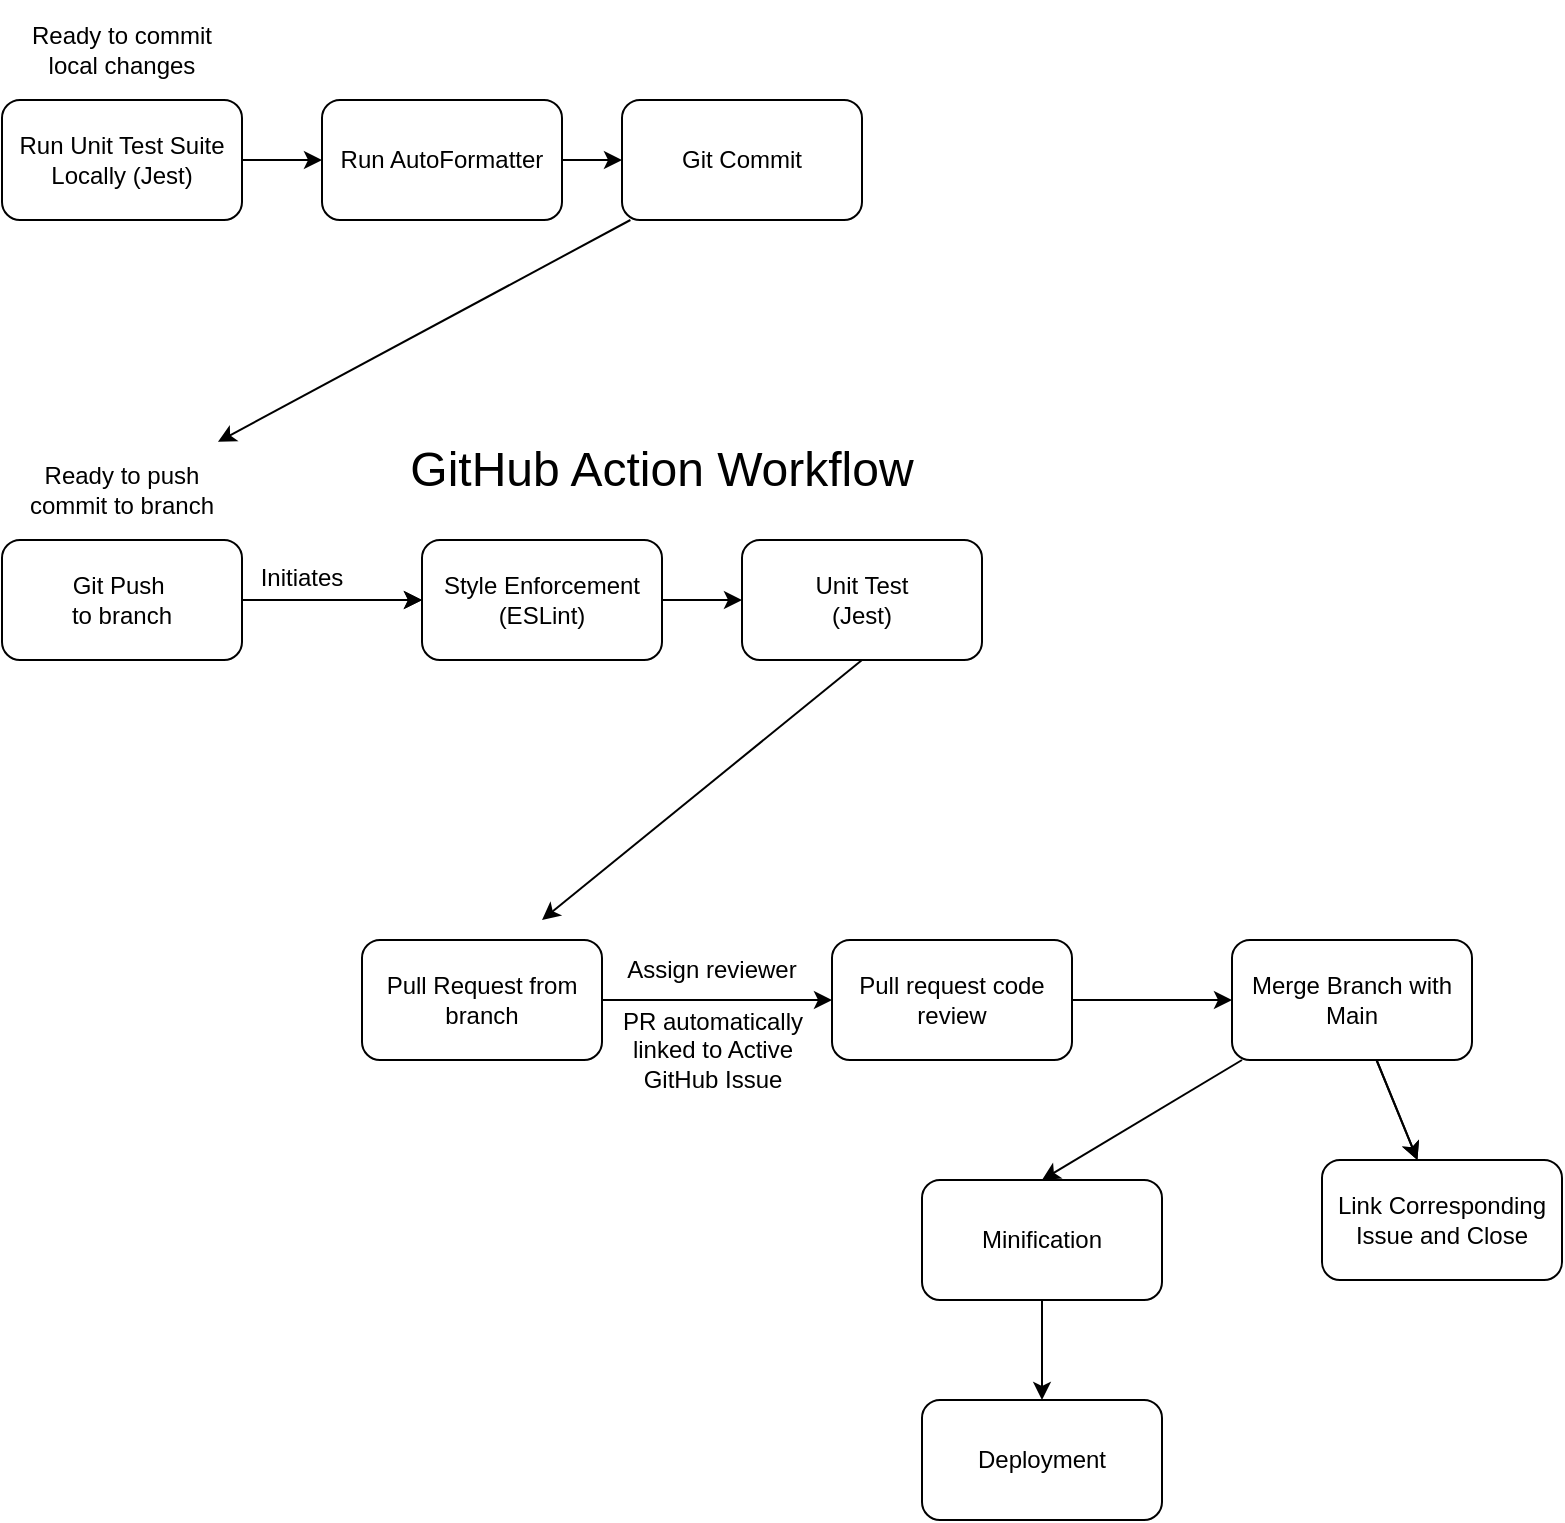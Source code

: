 <mxfile>
    <diagram id="LasZ1wvHTWYzx7lPKC6F" name="Page-1">
        <mxGraphModel dx="640" dy="511" grid="1" gridSize="10" guides="1" tooltips="1" connect="1" arrows="1" fold="1" page="1" pageScale="1" pageWidth="850" pageHeight="1100" math="0" shadow="0">
            <root>
                <mxCell id="0"/>
                <mxCell id="1" parent="0"/>
                <mxCell id="4" value="" style="edgeStyle=none;html=1;" parent="1" source="2" target="3" edge="1">
                    <mxGeometry relative="1" as="geometry"/>
                </mxCell>
                <mxCell id="22" value="" style="edgeStyle=none;html=1;fontSize=24;" parent="1" source="2" target="3" edge="1">
                    <mxGeometry relative="1" as="geometry"/>
                </mxCell>
                <mxCell id="2" value="Git Push&amp;nbsp;&lt;br&gt;to branch" style="rounded=1;whiteSpace=wrap;html=1;" parent="1" vertex="1">
                    <mxGeometry x="50" y="290" width="120" height="60" as="geometry"/>
                </mxCell>
                <mxCell id="6" value="" style="edgeStyle=none;html=1;" parent="1" source="3" target="5" edge="1">
                    <mxGeometry relative="1" as="geometry"/>
                </mxCell>
                <mxCell id="3" value="Style Enforcement&lt;br&gt;(ESLint)" style="whiteSpace=wrap;html=1;rounded=1;" parent="1" vertex="1">
                    <mxGeometry x="260" y="290" width="120" height="60" as="geometry"/>
                </mxCell>
                <mxCell id="5" value="Unit Test&lt;br&gt;(Jest)" style="whiteSpace=wrap;html=1;rounded=1;" parent="1" vertex="1">
                    <mxGeometry x="420" y="290" width="120" height="60" as="geometry"/>
                </mxCell>
                <mxCell id="11" value="Ready to push commit to branch" style="text;html=1;strokeColor=none;fillColor=none;align=center;verticalAlign=middle;whiteSpace=wrap;rounded=0;" parent="1" vertex="1">
                    <mxGeometry x="55" y="240" width="110" height="50" as="geometry"/>
                </mxCell>
                <mxCell id="12" value="Ready to commit local changes" style="text;html=1;strokeColor=none;fillColor=none;align=center;verticalAlign=middle;whiteSpace=wrap;rounded=0;" parent="1" vertex="1">
                    <mxGeometry x="55" y="20" width="110" height="50" as="geometry"/>
                </mxCell>
                <mxCell id="13" value="&lt;font style=&quot;font-size: 24px;&quot;&gt;GitHub Action Workflow&lt;/font&gt;" style="text;html=1;strokeColor=none;fillColor=none;align=center;verticalAlign=middle;whiteSpace=wrap;rounded=0;" parent="1" vertex="1">
                    <mxGeometry x="250" y="240" width="260" height="30" as="geometry"/>
                </mxCell>
                <mxCell id="20" value="" style="edgeStyle=none;html=1;fontSize=24;" parent="1" source="14" target="19" edge="1">
                    <mxGeometry relative="1" as="geometry"/>
                </mxCell>
                <mxCell id="14" value="Run AutoFormatter" style="rounded=1;whiteSpace=wrap;html=1;" parent="1" vertex="1">
                    <mxGeometry x="210" y="70" width="120" height="60" as="geometry"/>
                </mxCell>
                <mxCell id="17" value="" style="edgeStyle=none;html=1;fontSize=24;" parent="1" source="15" target="14" edge="1">
                    <mxGeometry relative="1" as="geometry"/>
                </mxCell>
                <mxCell id="15" value="Run Unit Test Suite Locally (Jest)" style="rounded=1;whiteSpace=wrap;html=1;" parent="1" vertex="1">
                    <mxGeometry x="50" y="70" width="120" height="60" as="geometry"/>
                </mxCell>
                <mxCell id="21" value="" style="edgeStyle=none;html=1;fontSize=24;entryX=0.936;entryY=0.018;entryDx=0;entryDy=0;entryPerimeter=0;" parent="1" source="19" target="11" edge="1">
                    <mxGeometry relative="1" as="geometry"/>
                </mxCell>
                <mxCell id="19" value="Git Commit" style="whiteSpace=wrap;html=1;rounded=1;" parent="1" vertex="1">
                    <mxGeometry x="360" y="70" width="120" height="60" as="geometry"/>
                </mxCell>
                <mxCell id="23" value="&lt;span style=&quot;font-size: 12px;&quot;&gt;Initiates&lt;/span&gt;" style="text;html=1;strokeColor=none;fillColor=none;align=center;verticalAlign=middle;whiteSpace=wrap;rounded=0;fontSize=24;" parent="1" vertex="1">
                    <mxGeometry x="170" y="290" width="60" height="30" as="geometry"/>
                </mxCell>
                <mxCell id="31" value="" style="edgeStyle=none;html=1;fontSize=12;" parent="1" source="29" target="30" edge="1">
                    <mxGeometry relative="1" as="geometry"/>
                </mxCell>
                <mxCell id="29" value="Pull Request from branch" style="rounded=1;whiteSpace=wrap;html=1;fontSize=12;" parent="1" vertex="1">
                    <mxGeometry x="230" y="490" width="120" height="60" as="geometry"/>
                </mxCell>
                <mxCell id="40" value="" style="edgeStyle=none;html=1;fontSize=12;" parent="1" source="30" target="39" edge="1">
                    <mxGeometry relative="1" as="geometry"/>
                </mxCell>
                <mxCell id="30" value="Pull request code review" style="rounded=1;whiteSpace=wrap;html=1;fontSize=12;" parent="1" vertex="1">
                    <mxGeometry x="465" y="490" width="120" height="60" as="geometry"/>
                </mxCell>
                <mxCell id="32" value="Assign reviewer" style="text;html=1;strokeColor=none;fillColor=none;align=center;verticalAlign=middle;whiteSpace=wrap;rounded=0;fontSize=12;" parent="1" vertex="1">
                    <mxGeometry x="355" y="490" width="100" height="30" as="geometry"/>
                </mxCell>
                <mxCell id="34" value="PR automatically linked to Active GitHub Issue" style="text;html=1;strokeColor=none;fillColor=none;align=center;verticalAlign=middle;whiteSpace=wrap;rounded=0;fontSize=12;" parent="1" vertex="1">
                    <mxGeometry x="352.5" y="530" width="105" height="30" as="geometry"/>
                </mxCell>
                <mxCell id="38" value="" style="edgeStyle=none;html=1;fontSize=24;exitX=0.5;exitY=1;exitDx=0;exitDy=0;" parent="1" source="5" edge="1">
                    <mxGeometry relative="1" as="geometry">
                        <mxPoint x="569.997" y="349.1" as="sourcePoint"/>
                        <mxPoint x="320" y="480" as="targetPoint"/>
                    </mxGeometry>
                </mxCell>
                <mxCell id="42" value="" style="edgeStyle=none;html=1;fontSize=12;" parent="1" source="39" target="41" edge="1">
                    <mxGeometry relative="1" as="geometry"/>
                </mxCell>
                <mxCell id="43" value="" style="edgeStyle=none;html=1;fontSize=12;" parent="1" source="39" target="41" edge="1">
                    <mxGeometry relative="1" as="geometry"/>
                </mxCell>
                <mxCell id="39" value="Merge Branch with Main" style="whiteSpace=wrap;html=1;rounded=1;" parent="1" vertex="1">
                    <mxGeometry x="665" y="490" width="120" height="60" as="geometry"/>
                </mxCell>
                <mxCell id="41" value="Link Corresponding Issue and Close" style="whiteSpace=wrap;html=1;rounded=1;" parent="1" vertex="1">
                    <mxGeometry x="710" y="600" width="120" height="60" as="geometry"/>
                </mxCell>
                <mxCell id="44" value="Deployment" style="whiteSpace=wrap;html=1;rounded=1;" parent="1" vertex="1">
                    <mxGeometry x="510" y="720" width="120" height="60" as="geometry"/>
                </mxCell>
                <mxCell id="49" value="" style="edgeStyle=none;html=1;fontSize=12;" parent="1" source="47" target="44" edge="1">
                    <mxGeometry relative="1" as="geometry"/>
                </mxCell>
                <mxCell id="47" value="Minification" style="whiteSpace=wrap;html=1;rounded=1;" parent="1" vertex="1">
                    <mxGeometry x="510" y="610" width="120" height="60" as="geometry"/>
                </mxCell>
                <mxCell id="48" value="" style="edgeStyle=none;html=1;fontSize=24;exitX=0.5;exitY=1;exitDx=0;exitDy=0;entryX=0.5;entryY=0;entryDx=0;entryDy=0;" parent="1" target="47" edge="1">
                    <mxGeometry relative="1" as="geometry">
                        <mxPoint x="670.0" y="550" as="sourcePoint"/>
                        <mxPoint x="510" y="680" as="targetPoint"/>
                    </mxGeometry>
                </mxCell>
            </root>
        </mxGraphModel>
    </diagram>
</mxfile>